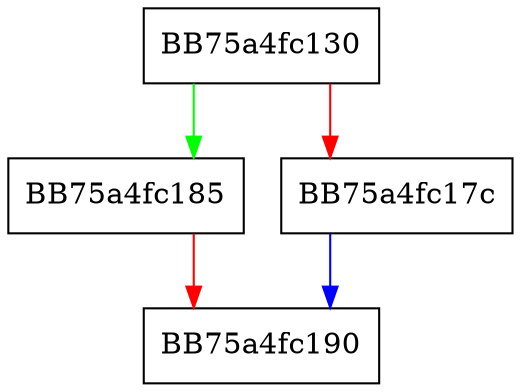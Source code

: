 digraph FindProcessInfoItem {
  node [shape="box"];
  graph [splines=ortho];
  BB75a4fc130 -> BB75a4fc185 [color="green"];
  BB75a4fc130 -> BB75a4fc17c [color="red"];
  BB75a4fc17c -> BB75a4fc190 [color="blue"];
  BB75a4fc185 -> BB75a4fc190 [color="red"];
}